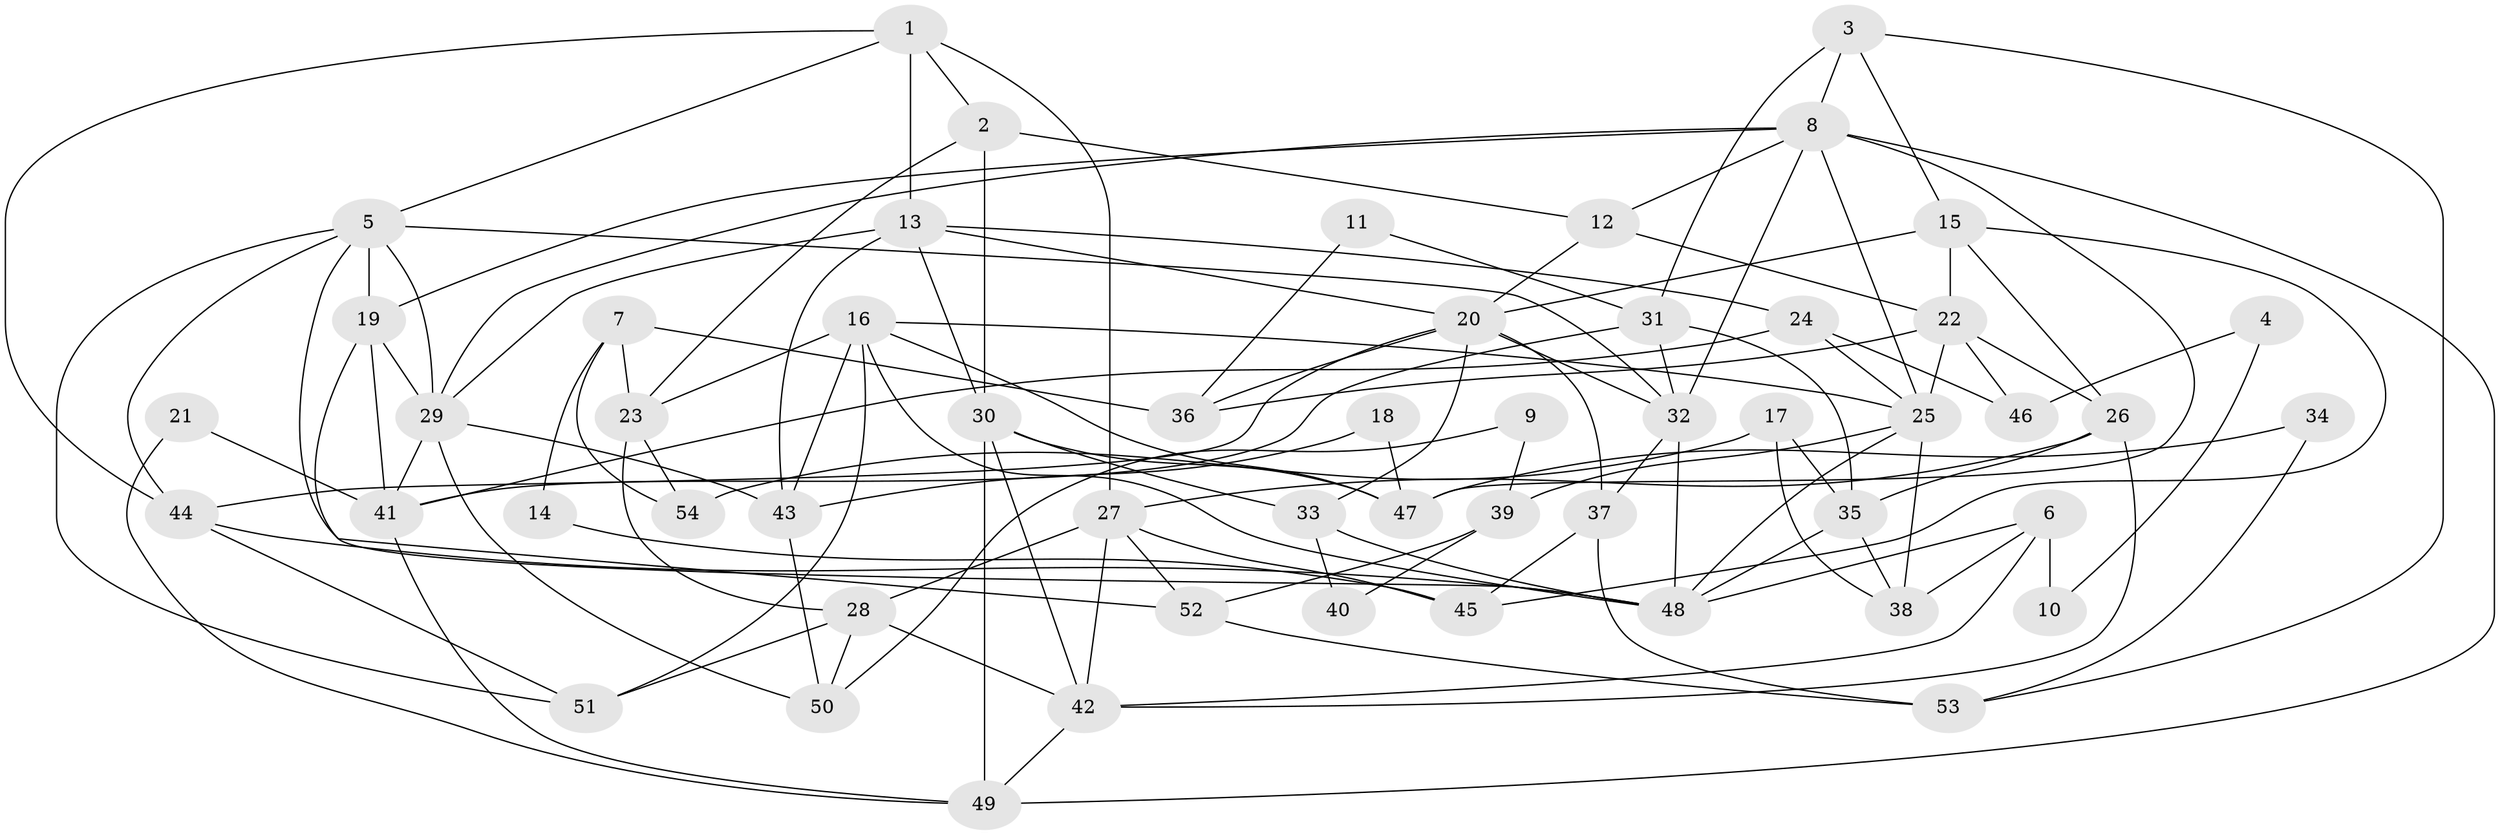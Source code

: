 // original degree distribution, {5: 0.19736842105263158, 4: 0.32894736842105265, 6: 0.07894736842105263, 3: 0.21052631578947367, 2: 0.14473684210526316, 9: 0.013157894736842105, 7: 0.02631578947368421}
// Generated by graph-tools (version 1.1) at 2025/37/03/04/25 23:37:14]
// undirected, 54 vertices, 122 edges
graph export_dot {
  node [color=gray90,style=filled];
  1;
  2;
  3;
  4;
  5;
  6;
  7;
  8;
  9;
  10;
  11;
  12;
  13;
  14;
  15;
  16;
  17;
  18;
  19;
  20;
  21;
  22;
  23;
  24;
  25;
  26;
  27;
  28;
  29;
  30;
  31;
  32;
  33;
  34;
  35;
  36;
  37;
  38;
  39;
  40;
  41;
  42;
  43;
  44;
  45;
  46;
  47;
  48;
  49;
  50;
  51;
  52;
  53;
  54;
  1 -- 2 [weight=1.0];
  1 -- 5 [weight=1.0];
  1 -- 13 [weight=1.0];
  1 -- 27 [weight=1.0];
  1 -- 44 [weight=1.0];
  2 -- 12 [weight=1.0];
  2 -- 23 [weight=1.0];
  2 -- 30 [weight=1.0];
  3 -- 8 [weight=1.0];
  3 -- 15 [weight=1.0];
  3 -- 31 [weight=1.0];
  3 -- 53 [weight=1.0];
  4 -- 10 [weight=1.0];
  4 -- 46 [weight=1.0];
  5 -- 19 [weight=1.0];
  5 -- 29 [weight=1.0];
  5 -- 32 [weight=1.0];
  5 -- 44 [weight=1.0];
  5 -- 48 [weight=1.0];
  5 -- 51 [weight=1.0];
  6 -- 10 [weight=2.0];
  6 -- 38 [weight=2.0];
  6 -- 42 [weight=1.0];
  6 -- 48 [weight=1.0];
  7 -- 14 [weight=1.0];
  7 -- 23 [weight=1.0];
  7 -- 36 [weight=1.0];
  7 -- 54 [weight=1.0];
  8 -- 12 [weight=1.0];
  8 -- 19 [weight=1.0];
  8 -- 25 [weight=1.0];
  8 -- 29 [weight=1.0];
  8 -- 32 [weight=1.0];
  8 -- 47 [weight=1.0];
  8 -- 49 [weight=1.0];
  9 -- 39 [weight=1.0];
  9 -- 50 [weight=1.0];
  11 -- 31 [weight=1.0];
  11 -- 36 [weight=1.0];
  12 -- 20 [weight=1.0];
  12 -- 22 [weight=2.0];
  13 -- 20 [weight=1.0];
  13 -- 24 [weight=1.0];
  13 -- 29 [weight=1.0];
  13 -- 30 [weight=1.0];
  13 -- 43 [weight=1.0];
  14 -- 45 [weight=1.0];
  15 -- 20 [weight=1.0];
  15 -- 22 [weight=1.0];
  15 -- 26 [weight=1.0];
  15 -- 45 [weight=1.0];
  16 -- 23 [weight=1.0];
  16 -- 25 [weight=1.0];
  16 -- 43 [weight=1.0];
  16 -- 47 [weight=1.0];
  16 -- 48 [weight=1.0];
  16 -- 51 [weight=1.0];
  17 -- 35 [weight=1.0];
  17 -- 38 [weight=1.0];
  17 -- 54 [weight=1.0];
  18 -- 43 [weight=1.0];
  18 -- 47 [weight=1.0];
  19 -- 29 [weight=1.0];
  19 -- 41 [weight=1.0];
  19 -- 52 [weight=1.0];
  20 -- 32 [weight=1.0];
  20 -- 33 [weight=1.0];
  20 -- 36 [weight=1.0];
  20 -- 37 [weight=1.0];
  20 -- 44 [weight=1.0];
  21 -- 41 [weight=1.0];
  21 -- 49 [weight=1.0];
  22 -- 25 [weight=1.0];
  22 -- 26 [weight=1.0];
  22 -- 36 [weight=1.0];
  22 -- 46 [weight=1.0];
  23 -- 28 [weight=1.0];
  23 -- 54 [weight=1.0];
  24 -- 25 [weight=1.0];
  24 -- 41 [weight=1.0];
  24 -- 46 [weight=1.0];
  25 -- 38 [weight=1.0];
  25 -- 39 [weight=1.0];
  25 -- 48 [weight=1.0];
  26 -- 27 [weight=1.0];
  26 -- 35 [weight=1.0];
  26 -- 42 [weight=1.0];
  27 -- 28 [weight=1.0];
  27 -- 42 [weight=1.0];
  27 -- 45 [weight=1.0];
  27 -- 52 [weight=1.0];
  28 -- 42 [weight=1.0];
  28 -- 50 [weight=1.0];
  28 -- 51 [weight=1.0];
  29 -- 41 [weight=1.0];
  29 -- 43 [weight=1.0];
  29 -- 50 [weight=1.0];
  30 -- 33 [weight=1.0];
  30 -- 42 [weight=1.0];
  30 -- 47 [weight=1.0];
  30 -- 49 [weight=1.0];
  31 -- 32 [weight=1.0];
  31 -- 35 [weight=1.0];
  31 -- 41 [weight=1.0];
  32 -- 37 [weight=1.0];
  32 -- 48 [weight=1.0];
  33 -- 40 [weight=1.0];
  33 -- 48 [weight=1.0];
  34 -- 47 [weight=1.0];
  34 -- 53 [weight=1.0];
  35 -- 38 [weight=1.0];
  35 -- 48 [weight=1.0];
  37 -- 45 [weight=1.0];
  37 -- 53 [weight=1.0];
  39 -- 40 [weight=1.0];
  39 -- 52 [weight=1.0];
  41 -- 49 [weight=1.0];
  42 -- 49 [weight=1.0];
  43 -- 50 [weight=1.0];
  44 -- 48 [weight=2.0];
  44 -- 51 [weight=1.0];
  52 -- 53 [weight=1.0];
}
